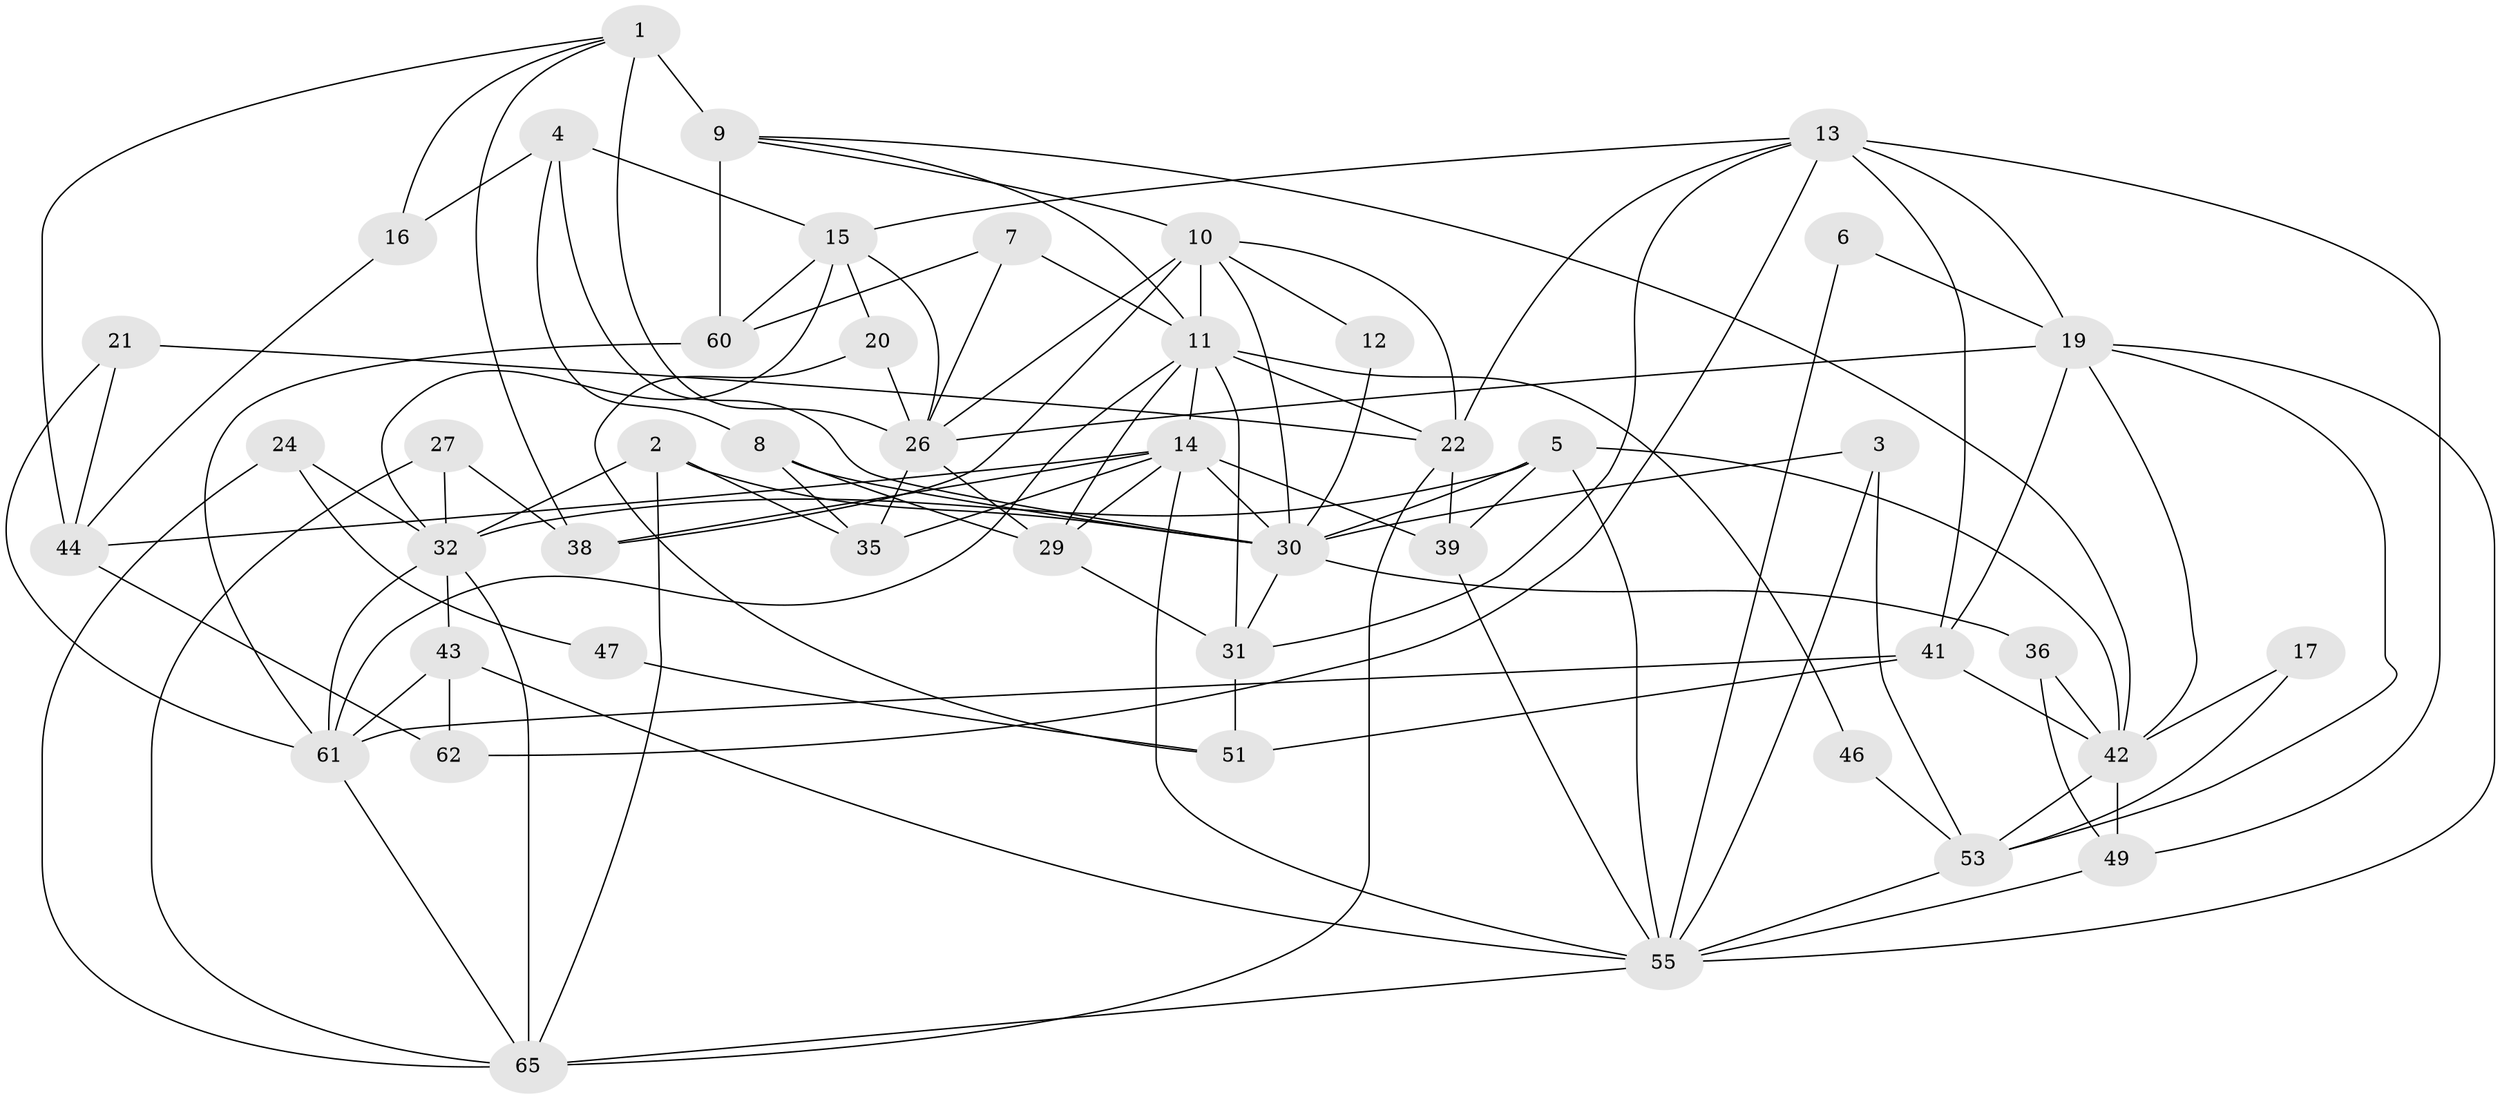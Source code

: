 // Generated by graph-tools (version 1.1) at 2025/52/02/27/25 19:52:07]
// undirected, 46 vertices, 113 edges
graph export_dot {
graph [start="1"]
  node [color=gray90,style=filled];
  1 [super="+75"];
  2 [super="+63"];
  3;
  4;
  5;
  6;
  7 [super="+23"];
  8 [super="+57"];
  9 [super="+28"];
  10 [super="+18"];
  11 [super="+68"];
  12;
  13 [super="+59"];
  14 [super="+48"];
  15 [super="+37"];
  16 [super="+70"];
  17;
  19 [super="+25"];
  20 [super="+33"];
  21 [super="+45"];
  22 [super="+40"];
  24;
  26 [super="+74"];
  27;
  29;
  30 [super="+58"];
  31 [super="+34"];
  32 [super="+52"];
  35;
  36;
  38;
  39;
  41 [super="+64"];
  42 [super="+54"];
  43 [super="+71"];
  44 [super="+50"];
  46;
  47;
  49 [super="+66"];
  51;
  53 [super="+56"];
  55 [super="+72"];
  60 [super="+67"];
  61 [super="+69"];
  62;
  65 [super="+73"];
  1 -- 16;
  1 -- 38;
  1 -- 44;
  1 -- 9 [weight=3];
  1 -- 26;
  2 -- 30;
  2 -- 65;
  2 -- 32;
  2 -- 35;
  3 -- 55;
  3 -- 53;
  3 -- 30;
  4 -- 30;
  4 -- 15;
  4 -- 16;
  4 -- 8;
  5 -- 39;
  5 -- 55;
  5 -- 30;
  5 -- 42;
  5 -- 32;
  6 -- 19;
  6 -- 55;
  7 -- 26;
  7 -- 60;
  7 -- 11;
  8 -- 30;
  8 -- 29;
  8 -- 35;
  9 -- 10;
  9 -- 42;
  9 -- 11;
  9 -- 60 [weight=2];
  10 -- 12;
  10 -- 38;
  10 -- 22;
  10 -- 30;
  10 -- 11;
  10 -- 26;
  11 -- 29;
  11 -- 22;
  11 -- 31;
  11 -- 46;
  11 -- 14;
  11 -- 61;
  12 -- 30;
  13 -- 49 [weight=2];
  13 -- 62;
  13 -- 15;
  13 -- 22;
  13 -- 41;
  13 -- 31;
  13 -- 19;
  14 -- 55;
  14 -- 35;
  14 -- 30 [weight=2];
  14 -- 44;
  14 -- 38;
  14 -- 39;
  14 -- 29;
  15 -- 60;
  15 -- 32;
  15 -- 26;
  15 -- 20;
  16 -- 44;
  17 -- 42;
  17 -- 53;
  19 -- 55;
  19 -- 42;
  19 -- 53;
  19 -- 26;
  19 -- 41;
  20 -- 26;
  20 -- 51;
  21 -- 61;
  21 -- 44;
  21 -- 22;
  22 -- 39;
  22 -- 65;
  24 -- 47;
  24 -- 65;
  24 -- 32;
  26 -- 29 [weight=2];
  26 -- 35;
  27 -- 38;
  27 -- 32;
  27 -- 65;
  29 -- 31;
  30 -- 36;
  30 -- 31;
  31 -- 51;
  32 -- 43;
  32 -- 65;
  32 -- 61;
  36 -- 42;
  36 -- 49;
  39 -- 55;
  41 -- 42;
  41 -- 61;
  41 -- 51;
  42 -- 49;
  42 -- 53;
  43 -- 55;
  43 -- 62;
  43 -- 61;
  44 -- 62;
  46 -- 53;
  47 -- 51;
  49 -- 55;
  53 -- 55;
  55 -- 65;
  60 -- 61 [weight=2];
  61 -- 65;
}
